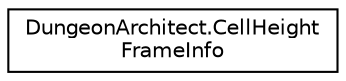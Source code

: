 digraph "Graphical Class Hierarchy"
{
  edge [fontname="Helvetica",fontsize="10",labelfontname="Helvetica",labelfontsize="10"];
  node [fontname="Helvetica",fontsize="10",shape=record];
  rankdir="LR";
  Node1 [label="DungeonArchitect.CellHeight\lFrameInfo",height=0.2,width=0.4,color="black", fillcolor="white", style="filled",URL="$class_dungeon_architect_1_1_cell_height_frame_info.html",tooltip="Temporary data-structure used while assigning heights on the dungeon. "];
}
